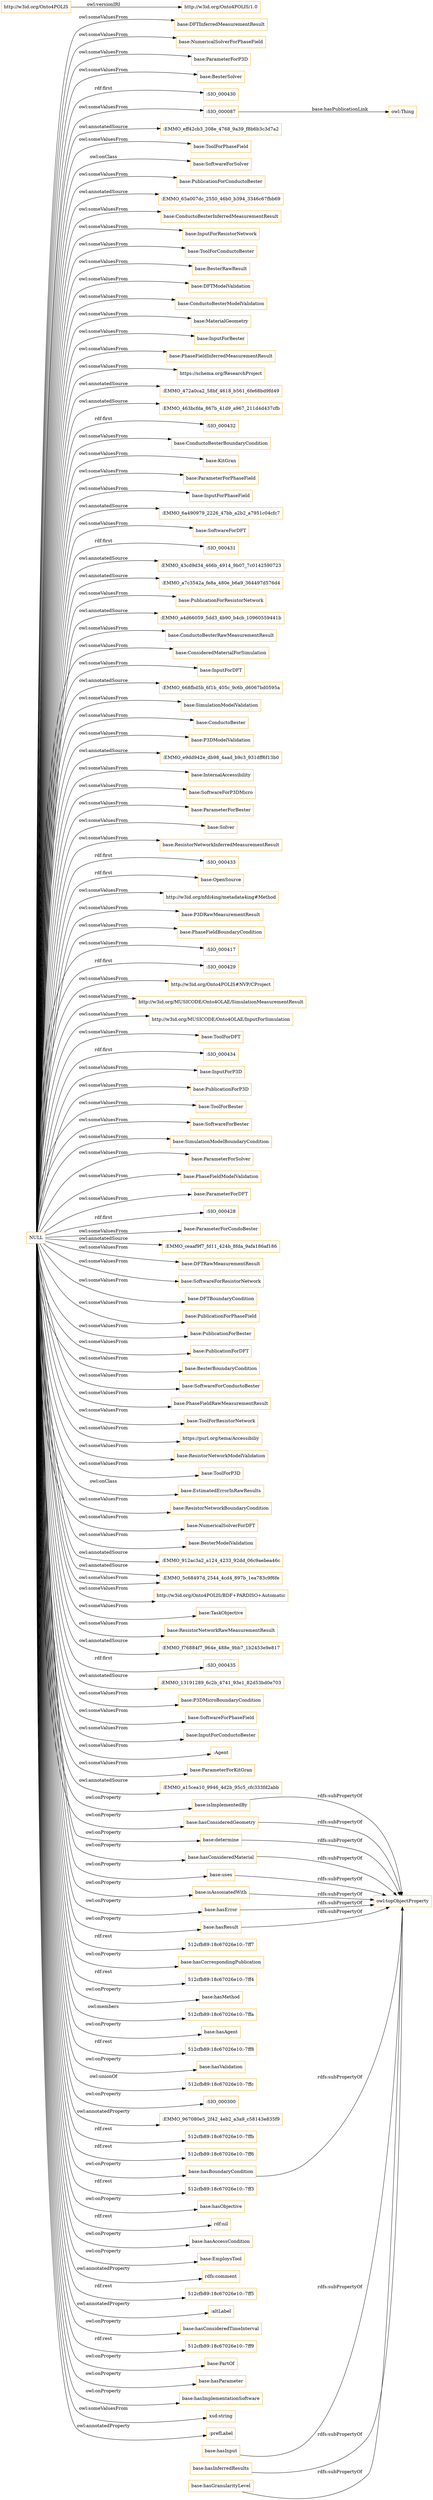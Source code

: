 digraph ar2dtool_diagram { 
rankdir=LR;
size="1501"
node [shape = rectangle, color="orange"]; "base:DFTInferredMeasurementResult" "base:NumericalSolverForPhaseField" "base:ParameterForP3D" "base:BesterSolver" ":SIO_000430" ":SIO_000087" ":EMMO_eff42cb3_208e_4768_9a39_f8b6b3c3d7a2" "base:ToolForPhaseField" "base:SoftwareForSolver" "base:PublicationForConductoBester" ":EMMO_65a007dc_2550_46b0_b394_3346c67fbb69" "base:ConductoBesterInferredMeasurementResult" "base:InputForResistorNetwork" "base:ToolForConductoBester" "base:BesterRawResult" "base:DFTModelValidation" "base:ConductoBesterModelValidation" "base:MaterialGeometry" "base:InputForBester" "base:PhaseFieldInferredMeasurementResult" "https://schema.org/ResearchProject" ":EMMO_472a0ca2_58bf_4618_b561_6fe68bd9fd49" ":EMMO_463bcfda_867b_41d9_a967_211d4d437cfb" ":SIO_000432" "base:ConductoBesterBoundaryCondition" "base:KitGran" "base:ParameterForPhaseField" "base:InputForPhaseField" ":EMMO_6a490979_2226_47bb_a2b2_a7951c04cfc7" "base:SoftwareForDFT" ":SIO_000431" ":EMMO_43cd9d34_466b_4914_9b07_7c0142590723" ":EMMO_a7c3542a_fe8a_480e_b6a9_364497d576d4" "base:PublicationForResistorNetwork" ":EMMO_a4d66059_5dd3_4b90_b4cb_10960559441b" "base:ConductoBesterRawMeasurementResult" "base:ConsideredMaterialForSimulation" "base:InputForDFT" ":EMMO_668fbd5b_6f1b_405c_9c6b_d6067bd0595a" "base:SimulationModelValidation" "base:ConductoBester" "base:P3DModelValidation" ":EMMO_e9dd942e_db98_4aad_b9c3_931dff6f13b0" "base:InternalAccessibility" "base:SoftwareForP3DMicro" "base:ParameterForBester" "base:Solver" "base:ResistorNetworkInferredMeasurementResult" ":SIO_000433" "base:OpenSource" "http://w3id.org/nfdi4ing/metadata4ing#Method" "base:P3DRawMeasurementResult" "base:PhaseFieldBoundaryCondition" ":SIO_000417" ":SIO_000429" "http://w3id.org/Onto4POLIS#NVP/CProject" "http://w3id.org/MUSICODE/Onto4OLAE/SimulationMeasurementResult" "http://w3id.org/MUSICODE/Onto4OLAE/InputForSimulation" "base:ToolForDFT" ":SIO_000434" "base:InputForP3D" "base:PublicationForP3D" "base:ToolForBester" "base:SoftwareForBester" "base:SimulationModelBoundaryCondition" "base:ParameterForSolver" "base:PhaseFieldModelValidation" "base:ParameterForDFT" ":SIO_000428" "base:ParameterForCondoBester" ":EMMO_ceaaf9f7_fd11_424b_8fda_9afa186af186" "base:DFTRawMeasurementResult" "base:SoftwareForResistorNetwork" "base:DFTBoundaryCondition" "base:PublicationForPhaseField" "base:PublicationForBester" "base:PublicationForDFT" "base:BesterBoundaryCondition" "base:SoftwareForConductoBester" "base:PhaseFieldRawMeasurementResult" "base:ToolForResistorNetwork" "https://purl.org/tema/Accessibiliy" "base:ResistorNetworkModelValidation" "base:ToolForP3D" "base:EstimatedErrorInRawResults" "base:ResistorNetworkBoundaryCondition" "base:NumericalSolverForDFT" "base:BesterModelValidation" ":EMMO_912ac3a2_a124_4233_92dd_06c9aebea46c" ":EMMO_5c68497d_2544_4cd4_897b_1ea783c9f6fe" "http://w3id.org/Onto4POLIS/BDF+PARDISO+Automatic" "base:TaskObjective" "base:ResistorNetworkRawMeasurementResult" ":EMMO_f76884f7_964e_488e_9bb7_1b2453e9e817" ":SIO_000435" ":EMMO_13191289_6c2b_4741_93e1_82d53bd0e703" "base:P3DMicroBoundaryCondition" "base:SoftwareForPhaseField" "base:InputForConductoBester" ":Agent" "base:ParameterForKitGran" ":EMMO_a15cea10_9946_4d2b_95c5_cfc333fd2abb" ; /*classes style*/
	"base:isImplementedBy" -> "owl:topObjectProperty" [ label = "rdfs:subPropertyOf" ];
	"base:hasConsideredGeometry" -> "owl:topObjectProperty" [ label = "rdfs:subPropertyOf" ];
	"base:hasInput" -> "owl:topObjectProperty" [ label = "rdfs:subPropertyOf" ];
	"base:determine" -> "owl:topObjectProperty" [ label = "rdfs:subPropertyOf" ];
	"base:hasConsideredMaterial" -> "owl:topObjectProperty" [ label = "rdfs:subPropertyOf" ];
	"base:uses" -> "owl:topObjectProperty" [ label = "rdfs:subPropertyOf" ];
	"http://w3id.org/Onto4POLIS" -> "http://w3id.org/Onto4POLIS/1.0" [ label = "owl:versionIRI" ];
	"base:isAssosiatedWith" -> "owl:topObjectProperty" [ label = "rdfs:subPropertyOf" ];
	"base:hasInferredResults" -> "owl:topObjectProperty" [ label = "rdfs:subPropertyOf" ];
	"base:hasError" -> "owl:topObjectProperty" [ label = "rdfs:subPropertyOf" ];
	"base:hasResult" -> "owl:topObjectProperty" [ label = "rdfs:subPropertyOf" ];
	"NULL" -> "base:hasConsideredMaterial" [ label = "owl:onProperty" ];
	"NULL" -> "512cfb89:18c67026e10:-7ff7" [ label = "rdf:rest" ];
	"NULL" -> "base:PublicationForConductoBester" [ label = "owl:someValuesFrom" ];
	"NULL" -> "base:hasCorrespondingPublication" [ label = "owl:onProperty" ];
	"NULL" -> ":EMMO_463bcfda_867b_41d9_a967_211d4d437cfb" [ label = "owl:annotatedSource" ];
	"NULL" -> "https://schema.org/ResearchProject" [ label = "owl:someValuesFrom" ];
	"NULL" -> ":EMMO_472a0ca2_58bf_4618_b561_6fe68bd9fd49" [ label = "owl:annotatedSource" ];
	"NULL" -> ":EMMO_13191289_6c2b_4741_93e1_82d53bd0e703" [ label = "owl:annotatedSource" ];
	"NULL" -> "base:ToolForPhaseField" [ label = "owl:someValuesFrom" ];
	"NULL" -> "512cfb89:18c67026e10:-7ff4" [ label = "rdf:rest" ];
	"NULL" -> "base:InputForDFT" [ label = "owl:someValuesFrom" ];
	"NULL" -> "base:hasMethod" [ label = "owl:onProperty" ];
	"NULL" -> "base:isAssosiatedWith" [ label = "owl:onProperty" ];
	"NULL" -> "512cfb89:18c67026e10:-7ffa" [ label = "owl:members" ];
	"NULL" -> "base:InputForP3D" [ label = "owl:someValuesFrom" ];
	"NULL" -> "base:BesterRawResult" [ label = "owl:someValuesFrom" ];
	"NULL" -> "base:SoftwareForSolver" [ label = "owl:onClass" ];
	"NULL" -> "base:hasAgent" [ label = "owl:onProperty" ];
	"NULL" -> "base:SoftwareForBester" [ label = "owl:someValuesFrom" ];
	"NULL" -> "base:SimulationModelBoundaryCondition" [ label = "owl:someValuesFrom" ];
	"NULL" -> "512cfb89:18c67026e10:-7ff8" [ label = "rdf:rest" ];
	"NULL" -> "base:hasValidation" [ label = "owl:onProperty" ];
	"NULL" -> "base:InputForConductoBester" [ label = "owl:someValuesFrom" ];
	"NULL" -> "512cfb89:18c67026e10:-7ffc" [ label = "owl:unionOf" ];
	"NULL" -> "base:SoftwareForConductoBester" [ label = "owl:someValuesFrom" ];
	"NULL" -> "base:InputForPhaseField" [ label = "owl:someValuesFrom" ];
	"NULL" -> ":EMMO_eff42cb3_208e_4768_9a39_f8b6b3c3d7a2" [ label = "owl:annotatedSource" ];
	"NULL" -> ":EMMO_6a490979_2226_47bb_a2b2_a7951c04cfc7" [ label = "owl:annotatedSource" ];
	"NULL" -> "base:ToolForBester" [ label = "owl:someValuesFrom" ];
	"NULL" -> "base:ToolForDFT" [ label = "owl:someValuesFrom" ];
	"NULL" -> "base:EstimatedErrorInRawResults" [ label = "owl:onClass" ];
	"NULL" -> ":EMMO_ceaaf9f7_fd11_424b_8fda_9afa186af186" [ label = "owl:annotatedSource" ];
	"NULL" -> "base:MaterialGeometry" [ label = "owl:someValuesFrom" ];
	"NULL" -> "base:PublicationForBester" [ label = "owl:someValuesFrom" ];
	"NULL" -> "base:ToolForP3D" [ label = "owl:someValuesFrom" ];
	"NULL" -> ":Agent" [ label = "owl:someValuesFrom" ];
	"NULL" -> ":SIO_000300" [ label = "owl:onProperty" ];
	"NULL" -> ":SIO_000431" [ label = "rdf:first" ];
	"NULL" -> "base:ResistorNetworkBoundaryCondition" [ label = "owl:someValuesFrom" ];
	"NULL" -> ":EMMO_967080e5_2f42_4eb2_a3a9_c58143e835f9" [ label = "owl:annotatedProperty" ];
	"NULL" -> ":SIO_000432" [ label = "rdf:first" ];
	"NULL" -> ":EMMO_a15cea10_9946_4d2b_95c5_cfc333fd2abb" [ label = "owl:annotatedSource" ];
	"NULL" -> "base:ParameterForPhaseField" [ label = "owl:someValuesFrom" ];
	"NULL" -> "base:BesterBoundaryCondition" [ label = "owl:someValuesFrom" ];
	"NULL" -> "base:InputForBester" [ label = "owl:someValuesFrom" ];
	"NULL" -> "base:uses" [ label = "owl:onProperty" ];
	"NULL" -> "http://w3id.org/Onto4POLIS/BDF+PARDISO+Automatic" [ label = "owl:someValuesFrom" ];
	"NULL" -> "base:PublicationForDFT" [ label = "owl:someValuesFrom" ];
	"NULL" -> "base:ResistorNetworkInferredMeasurementResult" [ label = "owl:someValuesFrom" ];
	"NULL" -> "base:PhaseFieldModelValidation" [ label = "owl:someValuesFrom" ];
	"NULL" -> "512cfb89:18c67026e10:-7ffb" [ label = "rdf:rest" ];
	"NULL" -> "base:NumericalSolverForDFT" [ label = "owl:someValuesFrom" ];
	"NULL" -> "base:hasResult" [ label = "owl:onProperty" ];
	"NULL" -> ":EMMO_e9dd942e_db98_4aad_b9c3_931dff6f13b0" [ label = "owl:annotatedSource" ];
	"NULL" -> "512cfb89:18c67026e10:-7ff6" [ label = "rdf:rest" ];
	"NULL" -> "base:hasBoundaryCondition" [ label = "owl:onProperty" ];
	"NULL" -> "base:PublicationForP3D" [ label = "owl:someValuesFrom" ];
	"NULL" -> "base:DFTRawMeasurementResult" [ label = "owl:someValuesFrom" ];
	"NULL" -> "base:SoftwareForP3DMicro" [ label = "owl:someValuesFrom" ];
	"NULL" -> "base:ParameterForSolver" [ label = "owl:someValuesFrom" ];
	"NULL" -> "base:SoftwareForResistorNetwork" [ label = "owl:someValuesFrom" ];
	"NULL" -> "base:PhaseFieldBoundaryCondition" [ label = "owl:someValuesFrom" ];
	"NULL" -> "512cfb89:18c67026e10:-7ff3" [ label = "rdf:rest" ];
	"NULL" -> "base:P3DModelValidation" [ label = "owl:someValuesFrom" ];
	"NULL" -> "base:ToolForResistorNetwork" [ label = "owl:someValuesFrom" ];
	"NULL" -> "base:ParameterForBester" [ label = "owl:someValuesFrom" ];
	"NULL" -> "base:P3DMicroBoundaryCondition" [ label = "owl:someValuesFrom" ];
	"NULL" -> ":EMMO_65a007dc_2550_46b0_b394_3346c67fbb69" [ label = "owl:annotatedSource" ];
	"NULL" -> "base:hasObjective" [ label = "owl:onProperty" ];
	"NULL" -> ":SIO_000087" [ label = "owl:someValuesFrom" ];
	"NULL" -> ":EMMO_a4d66059_5dd3_4b90_b4cb_10960559441b" [ label = "owl:annotatedSource" ];
	"NULL" -> ":EMMO_5c68497d_2544_4cd4_897b_1ea783c9f6fe" [ label = "owl:annotatedSource" ];
	"NULL" -> "rdf:nil" [ label = "rdf:rest" ];
	"NULL" -> "http://w3id.org/MUSICODE/Onto4OLAE/SimulationMeasurementResult" [ label = "owl:someValuesFrom" ];
	"NULL" -> "base:Solver" [ label = "owl:someValuesFrom" ];
	"NULL" -> ":SIO_000430" [ label = "rdf:first" ];
	"NULL" -> "base:ParameterForP3D" [ label = "owl:someValuesFrom" ];
	"NULL" -> ":EMMO_43cd9d34_466b_4914_9b07_7c0142590723" [ label = "owl:annotatedSource" ];
	"NULL" -> "base:ParameterForKitGran" [ label = "owl:someValuesFrom" ];
	"NULL" -> "base:DFTInferredMeasurementResult" [ label = "owl:someValuesFrom" ];
	"NULL" -> "base:ConductoBesterInferredMeasurementResult" [ label = "owl:someValuesFrom" ];
	"NULL" -> "base:PhaseFieldInferredMeasurementResult" [ label = "owl:someValuesFrom" ];
	"NULL" -> "base:hasAccessCondition" [ label = "owl:onProperty" ];
	"NULL" -> "base:PublicationForResistorNetwork" [ label = "owl:someValuesFrom" ];
	"NULL" -> "base:PhaseFieldRawMeasurementResult" [ label = "owl:someValuesFrom" ];
	"NULL" -> "base:SoftwareForPhaseField" [ label = "owl:someValuesFrom" ];
	"NULL" -> "base:EmploysTool" [ label = "owl:onProperty" ];
	"NULL" -> "rdfs:comment" [ label = "owl:annotatedProperty" ];
	"NULL" -> "base:SoftwareForDFT" [ label = "owl:someValuesFrom" ];
	"NULL" -> "base:ConsideredMaterialForSimulation" [ label = "owl:someValuesFrom" ];
	"NULL" -> ":SIO_000435" [ label = "rdf:first" ];
	"NULL" -> "http://w3id.org/Onto4POLIS#NVP/CProject" [ label = "owl:someValuesFrom" ];
	"NULL" -> "base:BesterSolver" [ label = "owl:someValuesFrom" ];
	"NULL" -> ":SIO_000428" [ label = "rdf:first" ];
	"NULL" -> "base:PublicationForPhaseField" [ label = "owl:someValuesFrom" ];
	"NULL" -> ":SIO_000429" [ label = "rdf:first" ];
	"NULL" -> "base:P3DRawMeasurementResult" [ label = "owl:someValuesFrom" ];
	"NULL" -> "https://purl.org/tema/Accessibiliy" [ label = "owl:someValuesFrom" ];
	"NULL" -> "base:SimulationModelValidation" [ label = "owl:someValuesFrom" ];
	"NULL" -> "base:ParameterForDFT" [ label = "owl:someValuesFrom" ];
	"NULL" -> "512cfb89:18c67026e10:-7ff5" [ label = "rdf:rest" ];
	"NULL" -> ":EMMO_5c68497d_2544_4cd4_897b_1ea783c9f6fe" [ label = "owl:someValuesFrom" ];
	"NULL" -> "base:ConductoBesterModelValidation" [ label = "owl:someValuesFrom" ];
	"NULL" -> "base:ResistorNetworkModelValidation" [ label = "owl:someValuesFrom" ];
	"NULL" -> "base:OpenSource" [ label = "rdf:first" ];
	"NULL" -> ":altLabel" [ label = "owl:annotatedProperty" ];
	"NULL" -> "base:hasConsideredTimeInterval" [ label = "owl:onProperty" ];
	"NULL" -> "base:NumericalSolverForPhaseField" [ label = "owl:someValuesFrom" ];
	"NULL" -> ":EMMO_a7c3542a_fe8a_480e_b6a9_364497d576d4" [ label = "owl:annotatedSource" ];
	"NULL" -> "base:ResistorNetworkRawMeasurementResult" [ label = "owl:someValuesFrom" ];
	"NULL" -> "base:TaskObjective" [ label = "owl:someValuesFrom" ];
	"NULL" -> "base:DFTModelValidation" [ label = "owl:someValuesFrom" ];
	"NULL" -> "512cfb89:18c67026e10:-7ff9" [ label = "rdf:rest" ];
	"NULL" -> "base:ToolForConductoBester" [ label = "owl:someValuesFrom" ];
	"NULL" -> ":EMMO_912ac3a2_a124_4233_92dd_06c9aebea46c" [ label = "owl:annotatedSource" ];
	"NULL" -> "base:InternalAccessibility" [ label = "owl:someValuesFrom" ];
	"NULL" -> "base:isImplementedBy" [ label = "owl:onProperty" ];
	"NULL" -> "base:PartOf" [ label = "owl:onProperty" ];
	"NULL" -> "base:hasError" [ label = "owl:onProperty" ];
	"NULL" -> "base:ConductoBesterRawMeasurementResult" [ label = "owl:someValuesFrom" ];
	"NULL" -> "base:hasConsideredGeometry" [ label = "owl:onProperty" ];
	"NULL" -> "base:InputForResistorNetwork" [ label = "owl:someValuesFrom" ];
	"NULL" -> "base:ConductoBesterBoundaryCondition" [ label = "owl:someValuesFrom" ];
	"NULL" -> "base:BesterModelValidation" [ label = "owl:someValuesFrom" ];
	"NULL" -> "base:DFTBoundaryCondition" [ label = "owl:someValuesFrom" ];
	"NULL" -> ":SIO_000417" [ label = "owl:someValuesFrom" ];
	"NULL" -> "base:hasParameter" [ label = "owl:onProperty" ];
	"NULL" -> ":SIO_000433" [ label = "rdf:first" ];
	"NULL" -> "base:ParameterForCondoBester" [ label = "owl:someValuesFrom" ];
	"NULL" -> ":SIO_000434" [ label = "rdf:first" ];
	"NULL" -> "base:hasImplementationSoftware" [ label = "owl:onProperty" ];
	"NULL" -> "http://w3id.org/nfdi4ing/metadata4ing#Method" [ label = "owl:someValuesFrom" ];
	"NULL" -> "http://w3id.org/MUSICODE/Onto4OLAE/InputForSimulation" [ label = "owl:someValuesFrom" ];
	"NULL" -> "base:KitGran" [ label = "owl:someValuesFrom" ];
	"NULL" -> "base:determine" [ label = "owl:onProperty" ];
	"NULL" -> "xsd:string" [ label = "owl:someValuesFrom" ];
	"NULL" -> ":prefLabel" [ label = "owl:annotatedProperty" ];
	"NULL" -> ":EMMO_f76884f7_964e_488e_9bb7_1b2453e9e817" [ label = "owl:annotatedSource" ];
	"NULL" -> "base:ConductoBester" [ label = "owl:someValuesFrom" ];
	"NULL" -> ":EMMO_668fbd5b_6f1b_405c_9c6b_d6067bd0595a" [ label = "owl:annotatedSource" ];
	"base:hasGranularityLevel" -> "owl:topObjectProperty" [ label = "rdfs:subPropertyOf" ];
	"base:hasBoundaryCondition" -> "owl:topObjectProperty" [ label = "rdfs:subPropertyOf" ];
	":SIO_000087" -> "owl:Thing" [ label = "base:hasPublicationLink" ];

}
